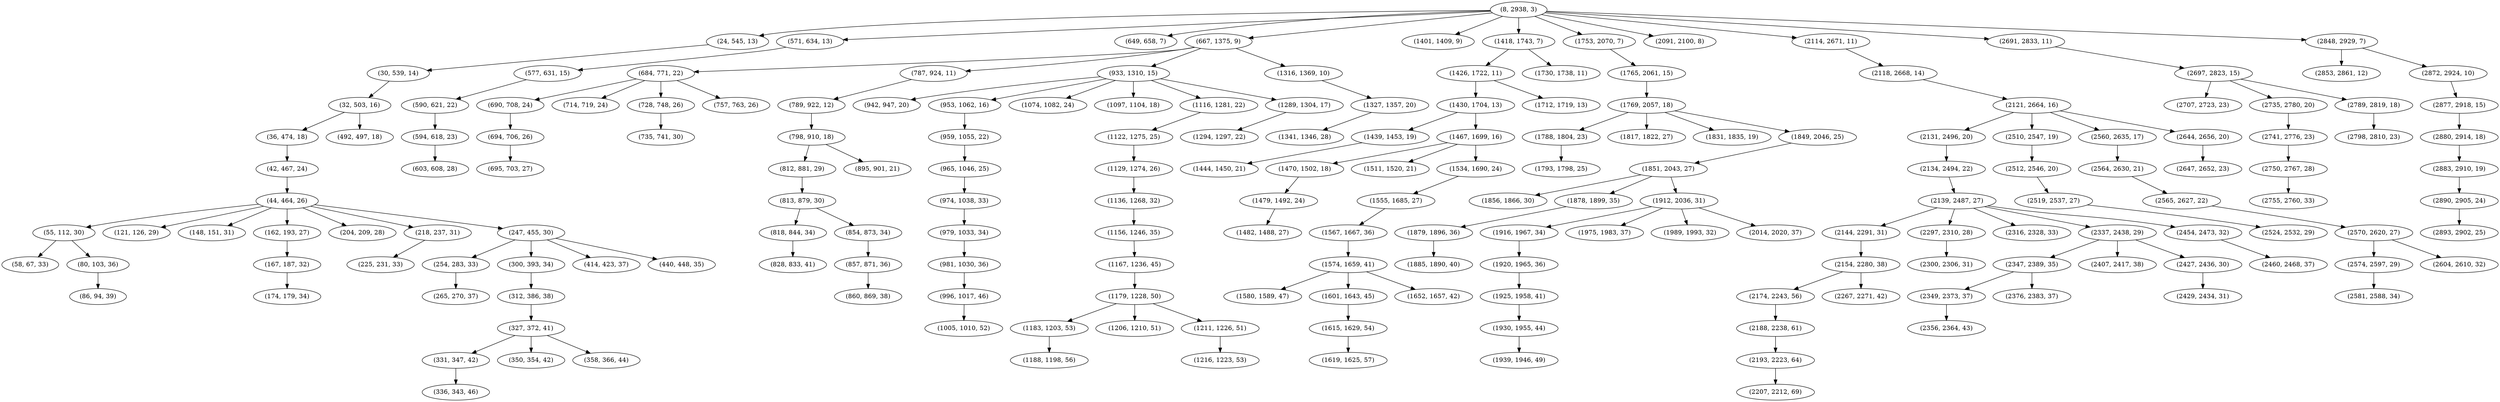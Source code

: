 digraph tree {
    "(8, 2938, 3)";
    "(24, 545, 13)";
    "(30, 539, 14)";
    "(32, 503, 16)";
    "(36, 474, 18)";
    "(42, 467, 24)";
    "(44, 464, 26)";
    "(55, 112, 30)";
    "(58, 67, 33)";
    "(80, 103, 36)";
    "(86, 94, 39)";
    "(121, 126, 29)";
    "(148, 151, 31)";
    "(162, 193, 27)";
    "(167, 187, 32)";
    "(174, 179, 34)";
    "(204, 209, 28)";
    "(218, 237, 31)";
    "(225, 231, 33)";
    "(247, 455, 30)";
    "(254, 283, 33)";
    "(265, 270, 37)";
    "(300, 393, 34)";
    "(312, 386, 38)";
    "(327, 372, 41)";
    "(331, 347, 42)";
    "(336, 343, 46)";
    "(350, 354, 42)";
    "(358, 366, 44)";
    "(414, 423, 37)";
    "(440, 448, 35)";
    "(492, 497, 18)";
    "(571, 634, 13)";
    "(577, 631, 15)";
    "(590, 621, 22)";
    "(594, 618, 23)";
    "(603, 608, 28)";
    "(649, 658, 7)";
    "(667, 1375, 9)";
    "(684, 771, 22)";
    "(690, 708, 24)";
    "(694, 706, 26)";
    "(695, 703, 27)";
    "(714, 719, 24)";
    "(728, 748, 26)";
    "(735, 741, 30)";
    "(757, 763, 26)";
    "(787, 924, 11)";
    "(789, 922, 12)";
    "(798, 910, 18)";
    "(812, 881, 29)";
    "(813, 879, 30)";
    "(818, 844, 34)";
    "(828, 833, 41)";
    "(854, 873, 34)";
    "(857, 871, 36)";
    "(860, 869, 38)";
    "(895, 901, 21)";
    "(933, 1310, 15)";
    "(942, 947, 20)";
    "(953, 1062, 16)";
    "(959, 1055, 22)";
    "(965, 1046, 25)";
    "(974, 1038, 33)";
    "(979, 1033, 34)";
    "(981, 1030, 36)";
    "(996, 1017, 46)";
    "(1005, 1010, 52)";
    "(1074, 1082, 24)";
    "(1097, 1104, 18)";
    "(1116, 1281, 22)";
    "(1122, 1275, 25)";
    "(1129, 1274, 26)";
    "(1136, 1268, 32)";
    "(1156, 1246, 35)";
    "(1167, 1236, 45)";
    "(1179, 1228, 50)";
    "(1183, 1203, 53)";
    "(1188, 1198, 56)";
    "(1206, 1210, 51)";
    "(1211, 1226, 51)";
    "(1216, 1223, 53)";
    "(1289, 1304, 17)";
    "(1294, 1297, 22)";
    "(1316, 1369, 10)";
    "(1327, 1357, 20)";
    "(1341, 1346, 28)";
    "(1401, 1409, 9)";
    "(1418, 1743, 7)";
    "(1426, 1722, 11)";
    "(1430, 1704, 13)";
    "(1439, 1453, 19)";
    "(1444, 1450, 21)";
    "(1467, 1699, 16)";
    "(1470, 1502, 18)";
    "(1479, 1492, 24)";
    "(1482, 1488, 27)";
    "(1511, 1520, 21)";
    "(1534, 1690, 24)";
    "(1555, 1685, 27)";
    "(1567, 1667, 36)";
    "(1574, 1659, 41)";
    "(1580, 1589, 47)";
    "(1601, 1643, 45)";
    "(1615, 1629, 54)";
    "(1619, 1625, 57)";
    "(1652, 1657, 42)";
    "(1712, 1719, 13)";
    "(1730, 1738, 11)";
    "(1753, 2070, 7)";
    "(1765, 2061, 15)";
    "(1769, 2057, 18)";
    "(1788, 1804, 23)";
    "(1793, 1798, 25)";
    "(1817, 1822, 27)";
    "(1831, 1835, 19)";
    "(1849, 2046, 25)";
    "(1851, 2043, 27)";
    "(1856, 1866, 30)";
    "(1878, 1899, 35)";
    "(1879, 1896, 36)";
    "(1885, 1890, 40)";
    "(1912, 2036, 31)";
    "(1916, 1967, 34)";
    "(1920, 1965, 36)";
    "(1925, 1958, 41)";
    "(1930, 1955, 44)";
    "(1939, 1946, 49)";
    "(1975, 1983, 37)";
    "(1989, 1993, 32)";
    "(2014, 2020, 37)";
    "(2091, 2100, 8)";
    "(2114, 2671, 11)";
    "(2118, 2668, 14)";
    "(2121, 2664, 16)";
    "(2131, 2496, 20)";
    "(2134, 2494, 22)";
    "(2139, 2487, 27)";
    "(2144, 2291, 31)";
    "(2154, 2280, 38)";
    "(2174, 2243, 56)";
    "(2188, 2238, 61)";
    "(2193, 2223, 64)";
    "(2207, 2212, 69)";
    "(2267, 2271, 42)";
    "(2297, 2310, 28)";
    "(2300, 2306, 31)";
    "(2316, 2328, 33)";
    "(2337, 2438, 29)";
    "(2347, 2389, 35)";
    "(2349, 2373, 37)";
    "(2356, 2364, 43)";
    "(2376, 2383, 37)";
    "(2407, 2417, 38)";
    "(2427, 2436, 30)";
    "(2429, 2434, 31)";
    "(2454, 2473, 32)";
    "(2460, 2468, 37)";
    "(2510, 2547, 19)";
    "(2512, 2546, 20)";
    "(2519, 2537, 27)";
    "(2524, 2532, 29)";
    "(2560, 2635, 17)";
    "(2564, 2630, 21)";
    "(2565, 2627, 22)";
    "(2570, 2620, 27)";
    "(2574, 2597, 29)";
    "(2581, 2588, 34)";
    "(2604, 2610, 32)";
    "(2644, 2656, 20)";
    "(2647, 2652, 23)";
    "(2691, 2833, 11)";
    "(2697, 2823, 15)";
    "(2707, 2723, 23)";
    "(2735, 2780, 20)";
    "(2741, 2776, 23)";
    "(2750, 2767, 28)";
    "(2755, 2760, 33)";
    "(2789, 2819, 18)";
    "(2798, 2810, 23)";
    "(2848, 2929, 7)";
    "(2853, 2861, 12)";
    "(2872, 2924, 10)";
    "(2877, 2918, 15)";
    "(2880, 2914, 18)";
    "(2883, 2910, 19)";
    "(2890, 2905, 24)";
    "(2893, 2902, 25)";
    "(8, 2938, 3)" -> "(24, 545, 13)";
    "(8, 2938, 3)" -> "(571, 634, 13)";
    "(8, 2938, 3)" -> "(649, 658, 7)";
    "(8, 2938, 3)" -> "(667, 1375, 9)";
    "(8, 2938, 3)" -> "(1401, 1409, 9)";
    "(8, 2938, 3)" -> "(1418, 1743, 7)";
    "(8, 2938, 3)" -> "(1753, 2070, 7)";
    "(8, 2938, 3)" -> "(2091, 2100, 8)";
    "(8, 2938, 3)" -> "(2114, 2671, 11)";
    "(8, 2938, 3)" -> "(2691, 2833, 11)";
    "(8, 2938, 3)" -> "(2848, 2929, 7)";
    "(24, 545, 13)" -> "(30, 539, 14)";
    "(30, 539, 14)" -> "(32, 503, 16)";
    "(32, 503, 16)" -> "(36, 474, 18)";
    "(32, 503, 16)" -> "(492, 497, 18)";
    "(36, 474, 18)" -> "(42, 467, 24)";
    "(42, 467, 24)" -> "(44, 464, 26)";
    "(44, 464, 26)" -> "(55, 112, 30)";
    "(44, 464, 26)" -> "(121, 126, 29)";
    "(44, 464, 26)" -> "(148, 151, 31)";
    "(44, 464, 26)" -> "(162, 193, 27)";
    "(44, 464, 26)" -> "(204, 209, 28)";
    "(44, 464, 26)" -> "(218, 237, 31)";
    "(44, 464, 26)" -> "(247, 455, 30)";
    "(55, 112, 30)" -> "(58, 67, 33)";
    "(55, 112, 30)" -> "(80, 103, 36)";
    "(80, 103, 36)" -> "(86, 94, 39)";
    "(162, 193, 27)" -> "(167, 187, 32)";
    "(167, 187, 32)" -> "(174, 179, 34)";
    "(218, 237, 31)" -> "(225, 231, 33)";
    "(247, 455, 30)" -> "(254, 283, 33)";
    "(247, 455, 30)" -> "(300, 393, 34)";
    "(247, 455, 30)" -> "(414, 423, 37)";
    "(247, 455, 30)" -> "(440, 448, 35)";
    "(254, 283, 33)" -> "(265, 270, 37)";
    "(300, 393, 34)" -> "(312, 386, 38)";
    "(312, 386, 38)" -> "(327, 372, 41)";
    "(327, 372, 41)" -> "(331, 347, 42)";
    "(327, 372, 41)" -> "(350, 354, 42)";
    "(327, 372, 41)" -> "(358, 366, 44)";
    "(331, 347, 42)" -> "(336, 343, 46)";
    "(571, 634, 13)" -> "(577, 631, 15)";
    "(577, 631, 15)" -> "(590, 621, 22)";
    "(590, 621, 22)" -> "(594, 618, 23)";
    "(594, 618, 23)" -> "(603, 608, 28)";
    "(667, 1375, 9)" -> "(684, 771, 22)";
    "(667, 1375, 9)" -> "(787, 924, 11)";
    "(667, 1375, 9)" -> "(933, 1310, 15)";
    "(667, 1375, 9)" -> "(1316, 1369, 10)";
    "(684, 771, 22)" -> "(690, 708, 24)";
    "(684, 771, 22)" -> "(714, 719, 24)";
    "(684, 771, 22)" -> "(728, 748, 26)";
    "(684, 771, 22)" -> "(757, 763, 26)";
    "(690, 708, 24)" -> "(694, 706, 26)";
    "(694, 706, 26)" -> "(695, 703, 27)";
    "(728, 748, 26)" -> "(735, 741, 30)";
    "(787, 924, 11)" -> "(789, 922, 12)";
    "(789, 922, 12)" -> "(798, 910, 18)";
    "(798, 910, 18)" -> "(812, 881, 29)";
    "(798, 910, 18)" -> "(895, 901, 21)";
    "(812, 881, 29)" -> "(813, 879, 30)";
    "(813, 879, 30)" -> "(818, 844, 34)";
    "(813, 879, 30)" -> "(854, 873, 34)";
    "(818, 844, 34)" -> "(828, 833, 41)";
    "(854, 873, 34)" -> "(857, 871, 36)";
    "(857, 871, 36)" -> "(860, 869, 38)";
    "(933, 1310, 15)" -> "(942, 947, 20)";
    "(933, 1310, 15)" -> "(953, 1062, 16)";
    "(933, 1310, 15)" -> "(1074, 1082, 24)";
    "(933, 1310, 15)" -> "(1097, 1104, 18)";
    "(933, 1310, 15)" -> "(1116, 1281, 22)";
    "(933, 1310, 15)" -> "(1289, 1304, 17)";
    "(953, 1062, 16)" -> "(959, 1055, 22)";
    "(959, 1055, 22)" -> "(965, 1046, 25)";
    "(965, 1046, 25)" -> "(974, 1038, 33)";
    "(974, 1038, 33)" -> "(979, 1033, 34)";
    "(979, 1033, 34)" -> "(981, 1030, 36)";
    "(981, 1030, 36)" -> "(996, 1017, 46)";
    "(996, 1017, 46)" -> "(1005, 1010, 52)";
    "(1116, 1281, 22)" -> "(1122, 1275, 25)";
    "(1122, 1275, 25)" -> "(1129, 1274, 26)";
    "(1129, 1274, 26)" -> "(1136, 1268, 32)";
    "(1136, 1268, 32)" -> "(1156, 1246, 35)";
    "(1156, 1246, 35)" -> "(1167, 1236, 45)";
    "(1167, 1236, 45)" -> "(1179, 1228, 50)";
    "(1179, 1228, 50)" -> "(1183, 1203, 53)";
    "(1179, 1228, 50)" -> "(1206, 1210, 51)";
    "(1179, 1228, 50)" -> "(1211, 1226, 51)";
    "(1183, 1203, 53)" -> "(1188, 1198, 56)";
    "(1211, 1226, 51)" -> "(1216, 1223, 53)";
    "(1289, 1304, 17)" -> "(1294, 1297, 22)";
    "(1316, 1369, 10)" -> "(1327, 1357, 20)";
    "(1327, 1357, 20)" -> "(1341, 1346, 28)";
    "(1418, 1743, 7)" -> "(1426, 1722, 11)";
    "(1418, 1743, 7)" -> "(1730, 1738, 11)";
    "(1426, 1722, 11)" -> "(1430, 1704, 13)";
    "(1426, 1722, 11)" -> "(1712, 1719, 13)";
    "(1430, 1704, 13)" -> "(1439, 1453, 19)";
    "(1430, 1704, 13)" -> "(1467, 1699, 16)";
    "(1439, 1453, 19)" -> "(1444, 1450, 21)";
    "(1467, 1699, 16)" -> "(1470, 1502, 18)";
    "(1467, 1699, 16)" -> "(1511, 1520, 21)";
    "(1467, 1699, 16)" -> "(1534, 1690, 24)";
    "(1470, 1502, 18)" -> "(1479, 1492, 24)";
    "(1479, 1492, 24)" -> "(1482, 1488, 27)";
    "(1534, 1690, 24)" -> "(1555, 1685, 27)";
    "(1555, 1685, 27)" -> "(1567, 1667, 36)";
    "(1567, 1667, 36)" -> "(1574, 1659, 41)";
    "(1574, 1659, 41)" -> "(1580, 1589, 47)";
    "(1574, 1659, 41)" -> "(1601, 1643, 45)";
    "(1574, 1659, 41)" -> "(1652, 1657, 42)";
    "(1601, 1643, 45)" -> "(1615, 1629, 54)";
    "(1615, 1629, 54)" -> "(1619, 1625, 57)";
    "(1753, 2070, 7)" -> "(1765, 2061, 15)";
    "(1765, 2061, 15)" -> "(1769, 2057, 18)";
    "(1769, 2057, 18)" -> "(1788, 1804, 23)";
    "(1769, 2057, 18)" -> "(1817, 1822, 27)";
    "(1769, 2057, 18)" -> "(1831, 1835, 19)";
    "(1769, 2057, 18)" -> "(1849, 2046, 25)";
    "(1788, 1804, 23)" -> "(1793, 1798, 25)";
    "(1849, 2046, 25)" -> "(1851, 2043, 27)";
    "(1851, 2043, 27)" -> "(1856, 1866, 30)";
    "(1851, 2043, 27)" -> "(1878, 1899, 35)";
    "(1851, 2043, 27)" -> "(1912, 2036, 31)";
    "(1878, 1899, 35)" -> "(1879, 1896, 36)";
    "(1879, 1896, 36)" -> "(1885, 1890, 40)";
    "(1912, 2036, 31)" -> "(1916, 1967, 34)";
    "(1912, 2036, 31)" -> "(1975, 1983, 37)";
    "(1912, 2036, 31)" -> "(1989, 1993, 32)";
    "(1912, 2036, 31)" -> "(2014, 2020, 37)";
    "(1916, 1967, 34)" -> "(1920, 1965, 36)";
    "(1920, 1965, 36)" -> "(1925, 1958, 41)";
    "(1925, 1958, 41)" -> "(1930, 1955, 44)";
    "(1930, 1955, 44)" -> "(1939, 1946, 49)";
    "(2114, 2671, 11)" -> "(2118, 2668, 14)";
    "(2118, 2668, 14)" -> "(2121, 2664, 16)";
    "(2121, 2664, 16)" -> "(2131, 2496, 20)";
    "(2121, 2664, 16)" -> "(2510, 2547, 19)";
    "(2121, 2664, 16)" -> "(2560, 2635, 17)";
    "(2121, 2664, 16)" -> "(2644, 2656, 20)";
    "(2131, 2496, 20)" -> "(2134, 2494, 22)";
    "(2134, 2494, 22)" -> "(2139, 2487, 27)";
    "(2139, 2487, 27)" -> "(2144, 2291, 31)";
    "(2139, 2487, 27)" -> "(2297, 2310, 28)";
    "(2139, 2487, 27)" -> "(2316, 2328, 33)";
    "(2139, 2487, 27)" -> "(2337, 2438, 29)";
    "(2139, 2487, 27)" -> "(2454, 2473, 32)";
    "(2144, 2291, 31)" -> "(2154, 2280, 38)";
    "(2154, 2280, 38)" -> "(2174, 2243, 56)";
    "(2154, 2280, 38)" -> "(2267, 2271, 42)";
    "(2174, 2243, 56)" -> "(2188, 2238, 61)";
    "(2188, 2238, 61)" -> "(2193, 2223, 64)";
    "(2193, 2223, 64)" -> "(2207, 2212, 69)";
    "(2297, 2310, 28)" -> "(2300, 2306, 31)";
    "(2337, 2438, 29)" -> "(2347, 2389, 35)";
    "(2337, 2438, 29)" -> "(2407, 2417, 38)";
    "(2337, 2438, 29)" -> "(2427, 2436, 30)";
    "(2347, 2389, 35)" -> "(2349, 2373, 37)";
    "(2347, 2389, 35)" -> "(2376, 2383, 37)";
    "(2349, 2373, 37)" -> "(2356, 2364, 43)";
    "(2427, 2436, 30)" -> "(2429, 2434, 31)";
    "(2454, 2473, 32)" -> "(2460, 2468, 37)";
    "(2510, 2547, 19)" -> "(2512, 2546, 20)";
    "(2512, 2546, 20)" -> "(2519, 2537, 27)";
    "(2519, 2537, 27)" -> "(2524, 2532, 29)";
    "(2560, 2635, 17)" -> "(2564, 2630, 21)";
    "(2564, 2630, 21)" -> "(2565, 2627, 22)";
    "(2565, 2627, 22)" -> "(2570, 2620, 27)";
    "(2570, 2620, 27)" -> "(2574, 2597, 29)";
    "(2570, 2620, 27)" -> "(2604, 2610, 32)";
    "(2574, 2597, 29)" -> "(2581, 2588, 34)";
    "(2644, 2656, 20)" -> "(2647, 2652, 23)";
    "(2691, 2833, 11)" -> "(2697, 2823, 15)";
    "(2697, 2823, 15)" -> "(2707, 2723, 23)";
    "(2697, 2823, 15)" -> "(2735, 2780, 20)";
    "(2697, 2823, 15)" -> "(2789, 2819, 18)";
    "(2735, 2780, 20)" -> "(2741, 2776, 23)";
    "(2741, 2776, 23)" -> "(2750, 2767, 28)";
    "(2750, 2767, 28)" -> "(2755, 2760, 33)";
    "(2789, 2819, 18)" -> "(2798, 2810, 23)";
    "(2848, 2929, 7)" -> "(2853, 2861, 12)";
    "(2848, 2929, 7)" -> "(2872, 2924, 10)";
    "(2872, 2924, 10)" -> "(2877, 2918, 15)";
    "(2877, 2918, 15)" -> "(2880, 2914, 18)";
    "(2880, 2914, 18)" -> "(2883, 2910, 19)";
    "(2883, 2910, 19)" -> "(2890, 2905, 24)";
    "(2890, 2905, 24)" -> "(2893, 2902, 25)";
}
